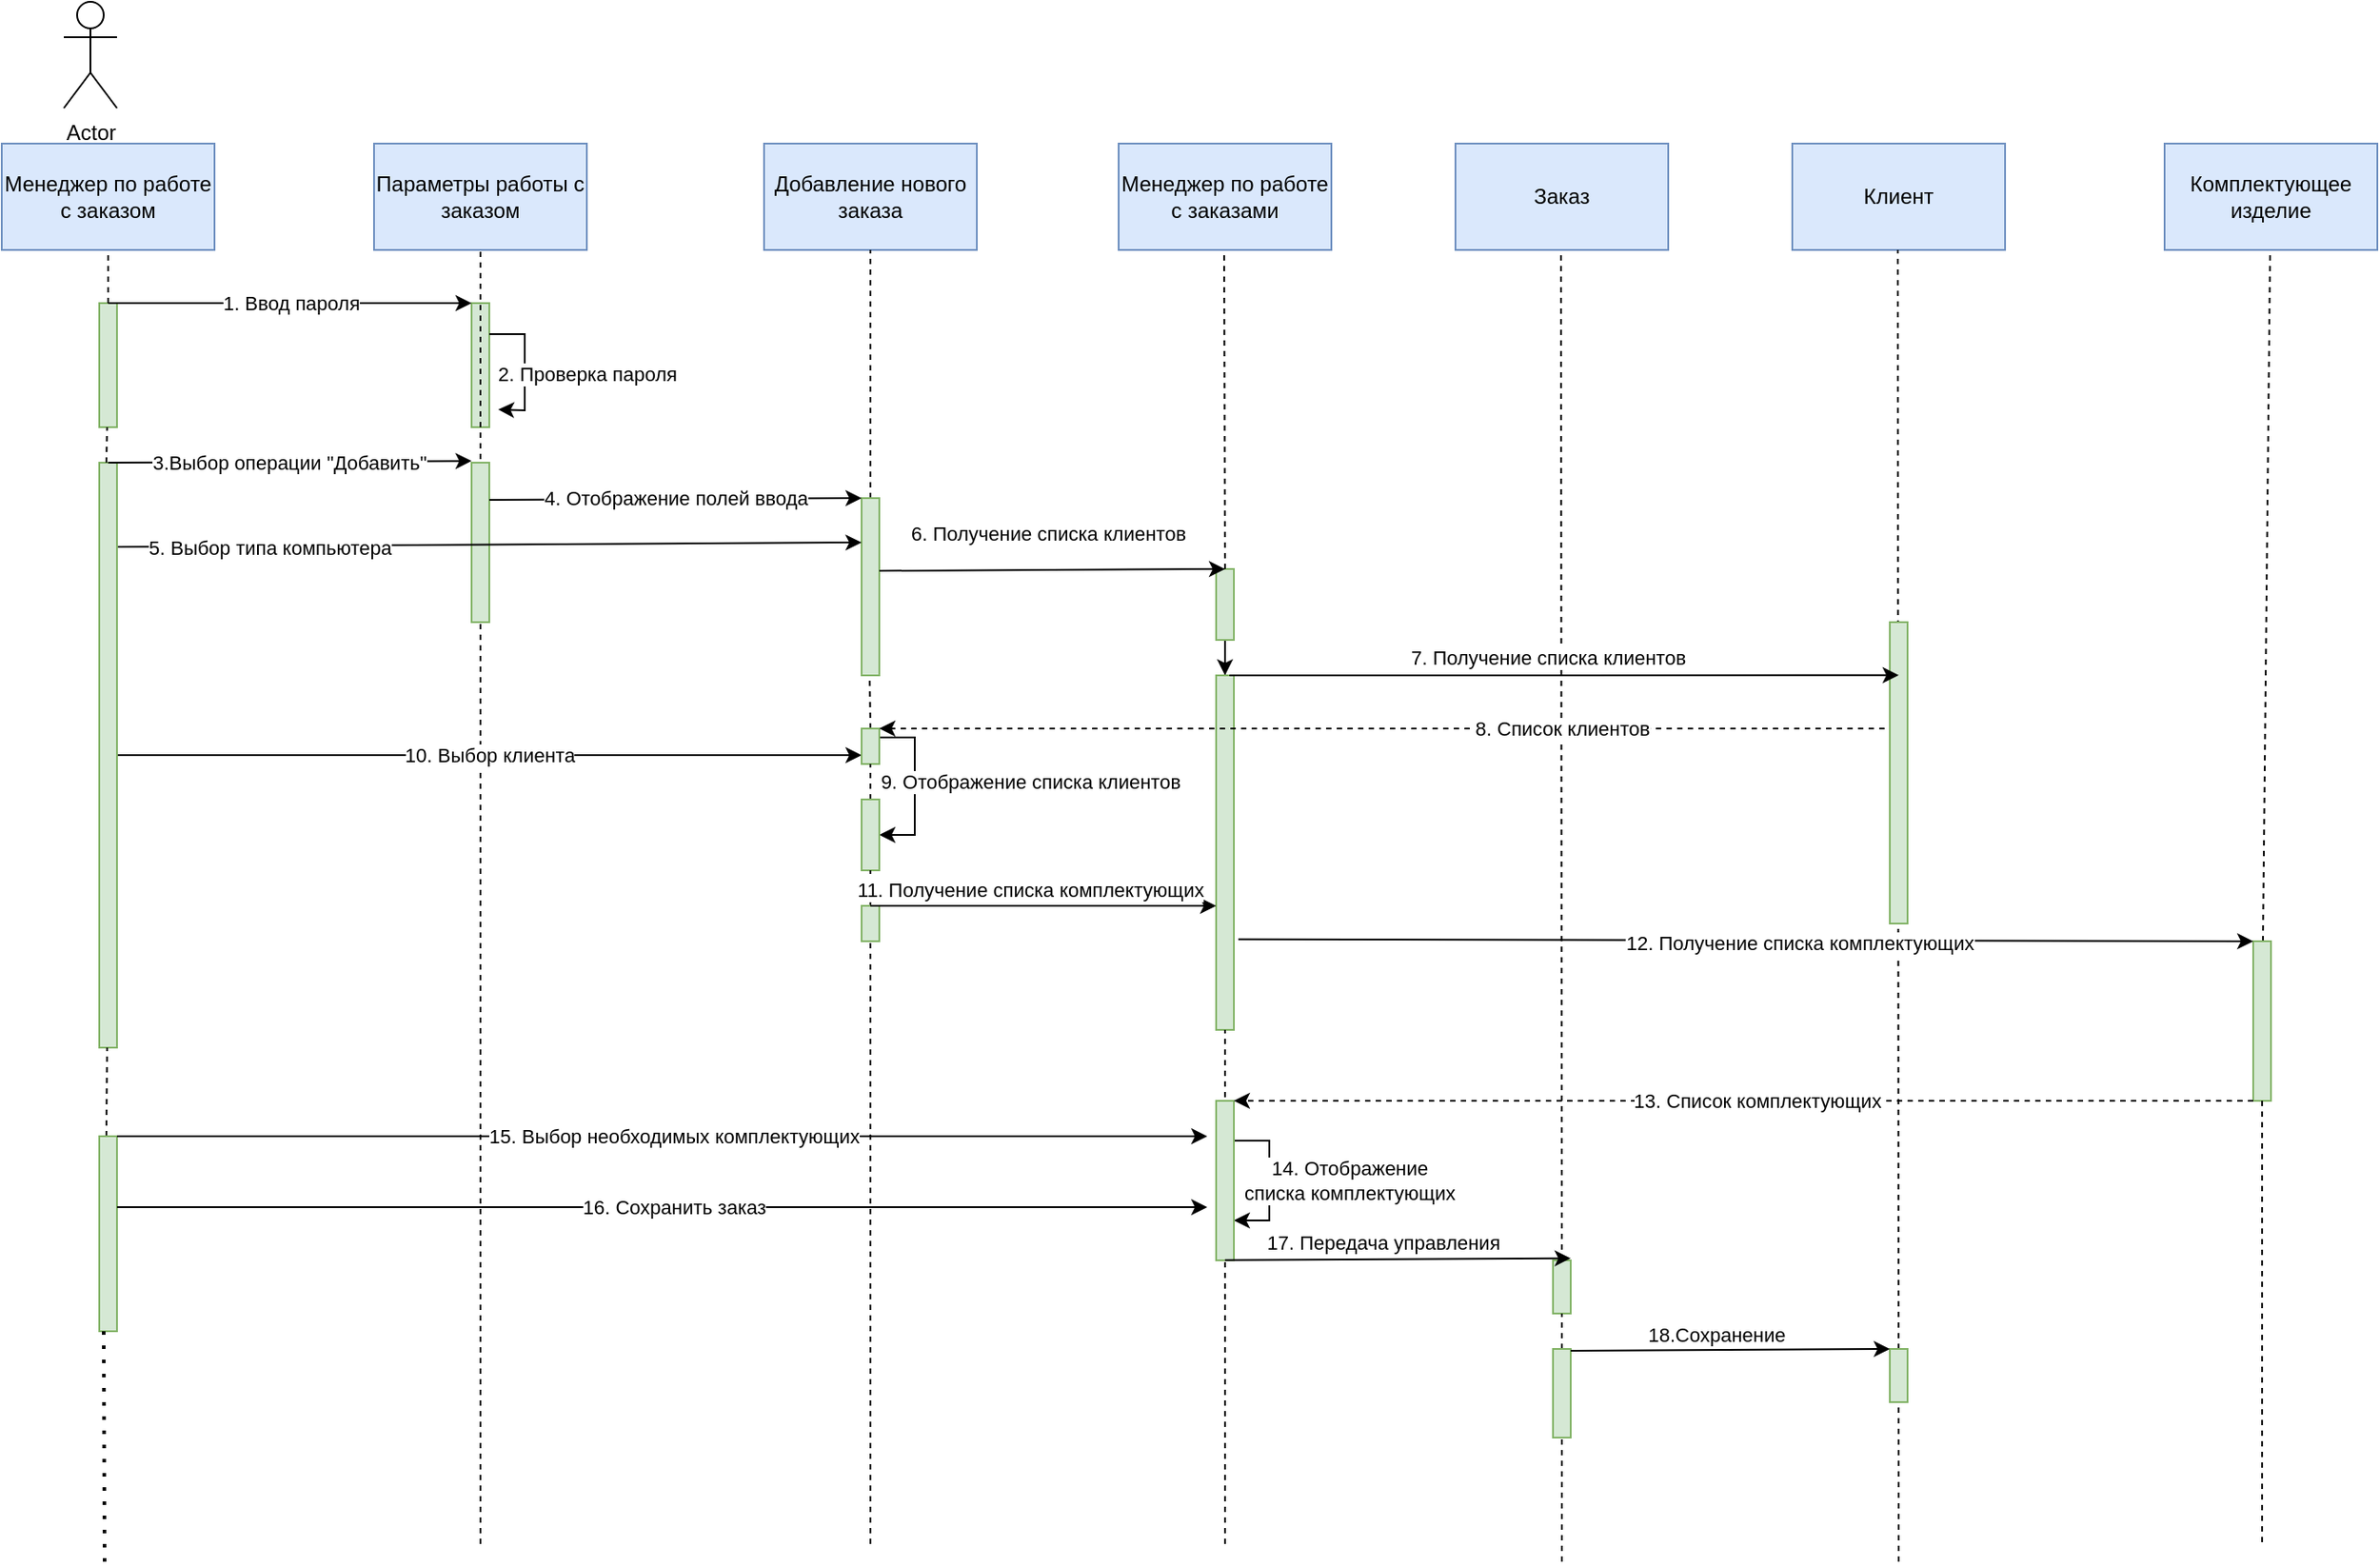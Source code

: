 <mxfile version="20.4.1" type="device"><diagram id="Li90g-GtQIe8wR0nPTXw" name="Страница 1"><mxGraphModel dx="2608" dy="1009" grid="1" gridSize="10" guides="1" tooltips="1" connect="1" arrows="1" fold="1" page="1" pageScale="1" pageWidth="827" pageHeight="1169" math="0" shadow="0"><root><mxCell id="0"/><mxCell id="1" parent="0"/><mxCell id="fNZjHLARIM-gtVuu0u2w-117" value="Менеджер по работе с заказом" style="rounded=0;whiteSpace=wrap;html=1;fillColor=#dae8fc;strokeColor=#6c8ebf;" parent="1" vertex="1"><mxGeometry x="-90" y="300" width="120" height="60" as="geometry"/></mxCell><mxCell id="fNZjHLARIM-gtVuu0u2w-118" value="Параметры работы с заказом" style="rounded=0;whiteSpace=wrap;html=1;fillColor=#dae8fc;strokeColor=#6c8ebf;" parent="1" vertex="1"><mxGeometry x="120" y="300" width="120" height="60" as="geometry"/></mxCell><mxCell id="fNZjHLARIM-gtVuu0u2w-119" value="Добавление нового заказа" style="rounded=0;whiteSpace=wrap;html=1;fillColor=#dae8fc;strokeColor=#6c8ebf;" parent="1" vertex="1"><mxGeometry x="340" y="300" width="120" height="60" as="geometry"/></mxCell><mxCell id="fNZjHLARIM-gtVuu0u2w-120" value="" style="rounded=0;whiteSpace=wrap;html=1;fillColor=#d5e8d4;strokeColor=#82b366;" parent="1" vertex="1"><mxGeometry x="-35" y="390" width="10" height="70" as="geometry"/></mxCell><mxCell id="fNZjHLARIM-gtVuu0u2w-121" value="" style="rounded=0;whiteSpace=wrap;html=1;fillColor=#d5e8d4;strokeColor=#82b366;" parent="1" vertex="1"><mxGeometry x="175" y="390" width="10" height="70" as="geometry"/></mxCell><mxCell id="fNZjHLARIM-gtVuu0u2w-122" value="2. Проверка пароля" style="edgeStyle=orthogonalEdgeStyle;rounded=0;orthogonalLoop=1;jettySize=auto;html=1;exitX=1;exitY=0.25;exitDx=0;exitDy=0;" parent="1" source="fNZjHLARIM-gtVuu0u2w-121" edge="1"><mxGeometry x="0.096" y="35" relative="1" as="geometry"><mxPoint x="190" y="450" as="targetPoint"/><mxPoint as="offset"/></mxGeometry></mxCell><mxCell id="fNZjHLARIM-gtVuu0u2w-123" value="1. Ввод пароля" style="endArrow=classic;html=1;rounded=0;entryX=0;entryY=0;entryDx=0;entryDy=0;exitX=0.5;exitY=0;exitDx=0;exitDy=0;" parent="1" source="fNZjHLARIM-gtVuu0u2w-120" target="fNZjHLARIM-gtVuu0u2w-121" edge="1"><mxGeometry width="50" height="50" relative="1" as="geometry"><mxPoint x="60" y="440" as="sourcePoint"/><mxPoint x="110" y="390" as="targetPoint"/></mxGeometry></mxCell><mxCell id="fNZjHLARIM-gtVuu0u2w-124" value="" style="endArrow=none;dashed=1;html=1;rounded=0;entryX=0.5;entryY=1;entryDx=0;entryDy=0;exitX=0.5;exitY=0;exitDx=0;exitDy=0;" parent="1" source="fNZjHLARIM-gtVuu0u2w-120" target="fNZjHLARIM-gtVuu0u2w-117" edge="1"><mxGeometry width="50" height="50" relative="1" as="geometry"><mxPoint x="60" y="440" as="sourcePoint"/><mxPoint x="110" y="390" as="targetPoint"/></mxGeometry></mxCell><mxCell id="fNZjHLARIM-gtVuu0u2w-125" value="" style="endArrow=none;dashed=1;html=1;rounded=0;" parent="1" edge="1"><mxGeometry width="50" height="50" relative="1" as="geometry"><mxPoint x="180" y="1090" as="sourcePoint"/><mxPoint x="180" y="360" as="targetPoint"/></mxGeometry></mxCell><mxCell id="fNZjHLARIM-gtVuu0u2w-126" style="edgeStyle=orthogonalEdgeStyle;rounded=0;orthogonalLoop=1;jettySize=auto;html=1;exitX=1;exitY=0.5;exitDx=0;exitDy=0;entryX=0;entryY=0.75;entryDx=0;entryDy=0;" parent="1" source="fNZjHLARIM-gtVuu0u2w-128" target="fNZjHLARIM-gtVuu0u2w-155" edge="1"><mxGeometry relative="1" as="geometry"><Array as="points"><mxPoint x="190" y="645"/><mxPoint x="190" y="645"/></Array></mxGeometry></mxCell><mxCell id="fNZjHLARIM-gtVuu0u2w-127" value="10. Выбор клиента" style="edgeLabel;html=1;align=center;verticalAlign=middle;resizable=0;points=[];" parent="fNZjHLARIM-gtVuu0u2w-126" vertex="1" connectable="0"><mxGeometry x="0.062" y="-2" relative="1" as="geometry"><mxPoint x="-13" y="-2" as="offset"/></mxGeometry></mxCell><mxCell id="fNZjHLARIM-gtVuu0u2w-128" value="" style="rounded=0;whiteSpace=wrap;html=1;fillColor=#d5e8d4;strokeColor=#82b366;" parent="1" vertex="1"><mxGeometry x="-35" y="480" width="10" height="330" as="geometry"/></mxCell><mxCell id="fNZjHLARIM-gtVuu0u2w-129" value="" style="rounded=0;whiteSpace=wrap;html=1;fillColor=#d5e8d4;strokeColor=#82b366;" parent="1" vertex="1"><mxGeometry x="175" y="480" width="10" height="90" as="geometry"/></mxCell><mxCell id="fNZjHLARIM-gtVuu0u2w-130" value="3.Выбор операции &quot;Добавить&quot;" style="endArrow=classic;html=1;rounded=0;entryX=0;entryY=0;entryDx=0;entryDy=0;" parent="1" edge="1"><mxGeometry width="50" height="50" relative="1" as="geometry"><mxPoint x="-30" y="480" as="sourcePoint"/><mxPoint x="175" y="479.05" as="targetPoint"/></mxGeometry></mxCell><mxCell id="fNZjHLARIM-gtVuu0u2w-131" value="" style="endArrow=none;dashed=1;html=1;rounded=0;entryX=0.5;entryY=1;entryDx=0;entryDy=0;exitX=0.5;exitY=0;exitDx=0;exitDy=0;" parent="1" source="fNZjHLARIM-gtVuu0u2w-132" target="fNZjHLARIM-gtVuu0u2w-119" edge="1"><mxGeometry width="50" height="50" relative="1" as="geometry"><mxPoint x="400" y="430" as="sourcePoint"/><mxPoint x="-20" y="370" as="targetPoint"/></mxGeometry></mxCell><mxCell id="fNZjHLARIM-gtVuu0u2w-132" value="" style="rounded=0;whiteSpace=wrap;html=1;fillColor=#d5e8d4;strokeColor=#82b366;" parent="1" vertex="1"><mxGeometry x="395" y="500" width="10" height="100" as="geometry"/></mxCell><mxCell id="fNZjHLARIM-gtVuu0u2w-133" value="4. Отображение полей ввода" style="endArrow=classic;html=1;rounded=0;entryX=0;entryY=0;entryDx=0;entryDy=0;" parent="1" target="fNZjHLARIM-gtVuu0u2w-132" edge="1"><mxGeometry width="50" height="50" relative="1" as="geometry"><mxPoint x="185" y="500.95" as="sourcePoint"/><mxPoint x="390" y="500" as="targetPoint"/></mxGeometry></mxCell><mxCell id="fNZjHLARIM-gtVuu0u2w-134" value="Менеджер по работе с заказами" style="rounded=0;whiteSpace=wrap;html=1;fillColor=#dae8fc;strokeColor=#6c8ebf;" parent="1" vertex="1"><mxGeometry x="540" y="300" width="120" height="60" as="geometry"/></mxCell><mxCell id="fNZjHLARIM-gtVuu0u2w-135" value="" style="edgeStyle=orthogonalEdgeStyle;rounded=0;orthogonalLoop=1;jettySize=auto;html=1;" parent="1" source="fNZjHLARIM-gtVuu0u2w-136" target="fNZjHLARIM-gtVuu0u2w-148" edge="1"><mxGeometry relative="1" as="geometry"/></mxCell><mxCell id="fNZjHLARIM-gtVuu0u2w-136" value="" style="rounded=0;whiteSpace=wrap;html=1;fillColor=#d5e8d4;strokeColor=#82b366;" parent="1" vertex="1"><mxGeometry x="595" y="540" width="10" height="40" as="geometry"/></mxCell><mxCell id="fNZjHLARIM-gtVuu0u2w-137" value="6. Получение списка клиентов" style="endArrow=classic;html=1;rounded=0;" parent="1" edge="1"><mxGeometry x="-0.025" y="21" width="50" height="50" relative="1" as="geometry"><mxPoint x="405" y="541" as="sourcePoint"/><mxPoint x="600" y="540" as="targetPoint"/><mxPoint as="offset"/></mxGeometry></mxCell><mxCell id="fNZjHLARIM-gtVuu0u2w-138" value="" style="endArrow=none;dashed=1;html=1;rounded=0;entryX=0.5;entryY=1;entryDx=0;entryDy=0;exitX=0.5;exitY=0;exitDx=0;exitDy=0;" parent="1" source="fNZjHLARIM-gtVuu0u2w-136" edge="1"><mxGeometry width="50" height="50" relative="1" as="geometry"><mxPoint x="599.52" y="500" as="sourcePoint"/><mxPoint x="599.52" y="360" as="targetPoint"/></mxGeometry></mxCell><mxCell id="fNZjHLARIM-gtVuu0u2w-139" value="Заказ" style="rounded=0;whiteSpace=wrap;html=1;fillColor=#dae8fc;strokeColor=#6c8ebf;" parent="1" vertex="1"><mxGeometry x="730" y="300" width="120" height="60" as="geometry"/></mxCell><mxCell id="fNZjHLARIM-gtVuu0u2w-140" value="Клиент" style="rounded=0;whiteSpace=wrap;html=1;fillColor=#dae8fc;strokeColor=#6c8ebf;" parent="1" vertex="1"><mxGeometry x="920" y="300" width="120" height="60" as="geometry"/></mxCell><mxCell id="fNZjHLARIM-gtVuu0u2w-141" value="Комплектующее изделие" style="rounded=0;whiteSpace=wrap;html=1;fillColor=#dae8fc;strokeColor=#6c8ebf;" parent="1" vertex="1"><mxGeometry x="1130" y="300" width="120" height="60" as="geometry"/></mxCell><mxCell id="fNZjHLARIM-gtVuu0u2w-142" value="" style="endArrow=none;dashed=1;html=1;rounded=0;entryX=0.5;entryY=1;entryDx=0;entryDy=0;startArrow=none;" parent="1" source="fNZjHLARIM-gtVuu0u2w-175" edge="1"><mxGeometry width="50" height="50" relative="1" as="geometry"><mxPoint x="790" y="980" as="sourcePoint"/><mxPoint x="789.52" y="360" as="targetPoint"/></mxGeometry></mxCell><mxCell id="fNZjHLARIM-gtVuu0u2w-143" value="" style="endArrow=none;dashed=1;html=1;rounded=0;entryX=0.5;entryY=1;entryDx=0;entryDy=0;" parent="1" edge="1"><mxGeometry width="50" height="50" relative="1" as="geometry"><mxPoint x="980" y="1100" as="sourcePoint"/><mxPoint x="979.52" y="360" as="targetPoint"/></mxGeometry></mxCell><mxCell id="fNZjHLARIM-gtVuu0u2w-144" value="" style="endArrow=none;dashed=1;html=1;rounded=0;entryX=0.5;entryY=1;entryDx=0;entryDy=0;startArrow=none;" parent="1" source="fNZjHLARIM-gtVuu0u2w-163" edge="1"><mxGeometry width="50" height="50" relative="1" as="geometry"><mxPoint x="1190" y="850" as="sourcePoint"/><mxPoint x="1189.52" y="360" as="targetPoint"/></mxGeometry></mxCell><mxCell id="fNZjHLARIM-gtVuu0u2w-145" value="" style="endArrow=classic;html=1;rounded=0;entryX=0;entryY=0.25;entryDx=0;entryDy=0;exitX=1.059;exitY=0.144;exitDx=0;exitDy=0;exitPerimeter=0;" parent="1" source="fNZjHLARIM-gtVuu0u2w-128" target="fNZjHLARIM-gtVuu0u2w-132" edge="1"><mxGeometry width="50" height="50" relative="1" as="geometry"><mxPoint x="-25" y="550" as="sourcePoint"/><mxPoint x="180" y="549.05" as="targetPoint"/></mxGeometry></mxCell><mxCell id="fNZjHLARIM-gtVuu0u2w-146" value="5. Выбор типа компьютера" style="edgeLabel;html=1;align=center;verticalAlign=middle;resizable=0;points=[];" parent="fNZjHLARIM-gtVuu0u2w-145" vertex="1" connectable="0"><mxGeometry x="-0.843" relative="1" as="geometry"><mxPoint x="52" as="offset"/></mxGeometry></mxCell><mxCell id="fNZjHLARIM-gtVuu0u2w-147" value="" style="endArrow=none;dashed=1;html=1;rounded=0;entryX=0.5;entryY=1;entryDx=0;entryDy=0;exitX=0.5;exitY=0;exitDx=0;exitDy=0;startArrow=none;" parent="1" source="fNZjHLARIM-gtVuu0u2w-148" edge="1"><mxGeometry width="50" height="50" relative="1" as="geometry"><mxPoint x="600.03" y="820" as="sourcePoint"/><mxPoint x="599.55" y="610" as="targetPoint"/></mxGeometry></mxCell><mxCell id="fNZjHLARIM-gtVuu0u2w-148" value="" style="rounded=0;whiteSpace=wrap;html=1;fillColor=#d5e8d4;strokeColor=#82b366;" parent="1" vertex="1"><mxGeometry x="595" y="600" width="10" height="200" as="geometry"/></mxCell><mxCell id="fNZjHLARIM-gtVuu0u2w-149" value="" style="endArrow=none;dashed=1;html=1;rounded=0;entryX=0.5;entryY=1;entryDx=0;entryDy=0;" parent="1" target="fNZjHLARIM-gtVuu0u2w-148" edge="1"><mxGeometry width="50" height="50" relative="1" as="geometry"><mxPoint x="600" y="1090" as="sourcePoint"/><mxPoint x="599.55" y="610" as="targetPoint"/></mxGeometry></mxCell><mxCell id="fNZjHLARIM-gtVuu0u2w-150" value="" style="rounded=0;whiteSpace=wrap;html=1;fillColor=#d5e8d4;strokeColor=#82b366;" parent="1" vertex="1"><mxGeometry x="975" y="570" width="10" height="170" as="geometry"/></mxCell><mxCell id="fNZjHLARIM-gtVuu0u2w-151" value="7. Получение списка клиентов" style="endArrow=classic;html=1;rounded=0;exitX=0.75;exitY=0;exitDx=0;exitDy=0;entryX=0.5;entryY=0.176;entryDx=0;entryDy=0;entryPerimeter=0;" parent="1" source="fNZjHLARIM-gtVuu0u2w-148" target="fNZjHLARIM-gtVuu0u2w-150" edge="1"><mxGeometry x="-0.048" y="10" width="50" height="50" relative="1" as="geometry"><mxPoint x="605" y="631.0" as="sourcePoint"/><mxPoint x="970" y="600" as="targetPoint"/><mxPoint as="offset"/></mxGeometry></mxCell><mxCell id="fNZjHLARIM-gtVuu0u2w-152" value="" style="endArrow=none;dashed=1;html=1;rounded=0;entryX=0.5;entryY=1;entryDx=0;entryDy=0;exitX=0.5;exitY=0;exitDx=0;exitDy=0;startArrow=none;" parent="1" source="fNZjHLARIM-gtVuu0u2w-155" edge="1"><mxGeometry width="50" height="50" relative="1" as="geometry"><mxPoint x="399.55" y="740" as="sourcePoint"/><mxPoint x="399.55" y="600" as="targetPoint"/></mxGeometry></mxCell><mxCell id="fNZjHLARIM-gtVuu0u2w-153" style="edgeStyle=orthogonalEdgeStyle;rounded=0;orthogonalLoop=1;jettySize=auto;html=1;exitX=1;exitY=0.25;exitDx=0;exitDy=0;entryX=1;entryY=0.5;entryDx=0;entryDy=0;" parent="1" source="fNZjHLARIM-gtVuu0u2w-155" target="fNZjHLARIM-gtVuu0u2w-157" edge="1"><mxGeometry relative="1" as="geometry"/></mxCell><mxCell id="fNZjHLARIM-gtVuu0u2w-154" value="9. Отображение списка клиентов" style="edgeLabel;html=1;align=center;verticalAlign=middle;resizable=0;points=[];" parent="fNZjHLARIM-gtVuu0u2w-153" vertex="1" connectable="0"><mxGeometry x="0.245" y="-3" relative="1" as="geometry"><mxPoint x="68" y="-14" as="offset"/></mxGeometry></mxCell><mxCell id="fNZjHLARIM-gtVuu0u2w-155" value="" style="rounded=0;whiteSpace=wrap;html=1;fillColor=#d5e8d4;strokeColor=#82b366;" parent="1" vertex="1"><mxGeometry x="395" y="630" width="10" height="20" as="geometry"/></mxCell><mxCell id="fNZjHLARIM-gtVuu0u2w-156" value="" style="endArrow=none;dashed=1;html=1;rounded=0;entryX=0.5;entryY=1;entryDx=0;entryDy=0;startArrow=none;" parent="1" source="fNZjHLARIM-gtVuu0u2w-157" target="fNZjHLARIM-gtVuu0u2w-155" edge="1"><mxGeometry width="50" height="50" relative="1" as="geometry"><mxPoint x="400" y="800" as="sourcePoint"/><mxPoint x="399.55" y="600.0" as="targetPoint"/></mxGeometry></mxCell><mxCell id="fNZjHLARIM-gtVuu0u2w-157" value="" style="rounded=0;whiteSpace=wrap;html=1;fillColor=#d5e8d4;strokeColor=#82b366;" parent="1" vertex="1"><mxGeometry x="395" y="670" width="10" height="40" as="geometry"/></mxCell><mxCell id="fNZjHLARIM-gtVuu0u2w-158" value="" style="endArrow=none;dashed=1;html=1;rounded=0;entryX=0.5;entryY=1;entryDx=0;entryDy=0;startArrow=none;" parent="1" source="fNZjHLARIM-gtVuu0u2w-159" target="fNZjHLARIM-gtVuu0u2w-157" edge="1"><mxGeometry width="50" height="50" relative="1" as="geometry"><mxPoint x="400" y="800" as="sourcePoint"/><mxPoint x="400" y="670.0" as="targetPoint"/></mxGeometry></mxCell><mxCell id="fNZjHLARIM-gtVuu0u2w-159" value="" style="rounded=0;whiteSpace=wrap;html=1;fillColor=#d5e8d4;strokeColor=#82b366;" parent="1" vertex="1"><mxGeometry x="395" y="730" width="10" height="20" as="geometry"/></mxCell><mxCell id="fNZjHLARIM-gtVuu0u2w-160" value="" style="endArrow=none;dashed=1;html=1;rounded=0;entryX=0.5;entryY=1;entryDx=0;entryDy=0;" parent="1" target="fNZjHLARIM-gtVuu0u2w-159" edge="1"><mxGeometry width="50" height="50" relative="1" as="geometry"><mxPoint x="400" y="1090" as="sourcePoint"/><mxPoint x="400" y="730" as="targetPoint"/></mxGeometry></mxCell><mxCell id="fNZjHLARIM-gtVuu0u2w-161" value="11. Получение списка комплектующих" style="endArrow=classic;html=1;rounded=0;" parent="1" edge="1"><mxGeometry x="-0.076" y="9" width="50" height="50" relative="1" as="geometry"><mxPoint x="400" y="730" as="sourcePoint"/><mxPoint x="595" y="730" as="targetPoint"/><mxPoint as="offset"/></mxGeometry></mxCell><mxCell id="fNZjHLARIM-gtVuu0u2w-162" value="8. Список клиентов" style="endArrow=classic;html=1;rounded=0;exitX=-0.294;exitY=0.353;exitDx=0;exitDy=0;entryX=1;entryY=0;entryDx=0;entryDy=0;exitPerimeter=0;dashed=1;" parent="1" source="fNZjHLARIM-gtVuu0u2w-150" target="fNZjHLARIM-gtVuu0u2w-155" edge="1"><mxGeometry x="-0.358" width="50" height="50" relative="1" as="geometry"><mxPoint x="985" y="644.41" as="sourcePoint"/><mxPoint x="607.5" y="644.49" as="targetPoint"/><mxPoint as="offset"/></mxGeometry></mxCell><mxCell id="fNZjHLARIM-gtVuu0u2w-163" value="" style="rounded=0;whiteSpace=wrap;html=1;fillColor=#d5e8d4;strokeColor=#82b366;" parent="1" vertex="1"><mxGeometry x="1180" y="750" width="10" height="90" as="geometry"/></mxCell><mxCell id="fNZjHLARIM-gtVuu0u2w-164" value="12. Получение списка комплектующих" style="endArrow=classic;html=1;rounded=0;exitX=0.75;exitY=0;exitDx=0;exitDy=0;entryX=0;entryY=0;entryDx=0;entryDy=0;" parent="1" target="fNZjHLARIM-gtVuu0u2w-163" edge="1"><mxGeometry x="0.107" y="-1" width="50" height="50" relative="1" as="geometry"><mxPoint x="607.5" y="748.9" as="sourcePoint"/><mxPoint x="1190" y="749" as="targetPoint"/><mxPoint as="offset"/></mxGeometry></mxCell><mxCell id="fNZjHLARIM-gtVuu0u2w-165" value="14. Отображение &lt;br&gt;списка комплектующих" style="edgeStyle=orthogonalEdgeStyle;rounded=0;orthogonalLoop=1;jettySize=auto;html=1;exitX=1;exitY=0.25;exitDx=0;exitDy=0;entryX=1;entryY=0.75;entryDx=0;entryDy=0;" parent="1" source="fNZjHLARIM-gtVuu0u2w-166" target="fNZjHLARIM-gtVuu0u2w-166" edge="1"><mxGeometry y="45" relative="1" as="geometry"><mxPoint x="630" y="900" as="targetPoint"/><mxPoint as="offset"/></mxGeometry></mxCell><mxCell id="fNZjHLARIM-gtVuu0u2w-166" value="" style="rounded=0;whiteSpace=wrap;html=1;fillColor=#d5e8d4;strokeColor=#82b366;" parent="1" vertex="1"><mxGeometry x="595" y="840" width="10" height="90" as="geometry"/></mxCell><mxCell id="fNZjHLARIM-gtVuu0u2w-167" value="13. Список комплектующих" style="endArrow=classic;html=1;rounded=0;exitX=0;exitY=1;exitDx=0;exitDy=0;entryX=0;entryY=1;entryDx=0;entryDy=0;dashed=1;" parent="1" source="fNZjHLARIM-gtVuu0u2w-163" edge="1"><mxGeometry x="-0.026" width="50" height="50" relative="1" as="geometry"><mxPoint x="1177.5" y="841.1" as="sourcePoint"/><mxPoint x="605" y="840.0" as="targetPoint"/><mxPoint as="offset"/></mxGeometry></mxCell><mxCell id="fNZjHLARIM-gtVuu0u2w-168" value="" style="endArrow=none;dashed=1;html=1;rounded=0;entryX=0.5;entryY=1;entryDx=0;entryDy=0;" parent="1" edge="1"><mxGeometry width="50" height="50" relative="1" as="geometry"><mxPoint x="-31" y="480" as="sourcePoint"/><mxPoint x="-30.59" y="460" as="targetPoint"/></mxGeometry></mxCell><mxCell id="fNZjHLARIM-gtVuu0u2w-169" value="" style="endArrow=none;dashed=1;html=1;rounded=0;entryX=0.5;entryY=1;entryDx=0;entryDy=0;" parent="1" edge="1"><mxGeometry width="50" height="50" relative="1" as="geometry"><mxPoint x="-31" y="860" as="sourcePoint"/><mxPoint x="-30.59" y="810" as="targetPoint"/></mxGeometry></mxCell><mxCell id="fNZjHLARIM-gtVuu0u2w-170" value="" style="rounded=0;whiteSpace=wrap;html=1;fillColor=#d5e8d4;strokeColor=#82b366;" parent="1" vertex="1"><mxGeometry x="-35" y="860" width="10" height="110" as="geometry"/></mxCell><mxCell id="fNZjHLARIM-gtVuu0u2w-171" style="edgeStyle=orthogonalEdgeStyle;rounded=0;orthogonalLoop=1;jettySize=auto;html=1;exitX=1;exitY=0.5;exitDx=0;exitDy=0;" parent="1" edge="1"><mxGeometry relative="1" as="geometry"><mxPoint x="-25" y="860.0" as="sourcePoint"/><mxPoint x="590" y="860" as="targetPoint"/><Array as="points"><mxPoint x="190" y="860"/><mxPoint x="190" y="860"/></Array></mxGeometry></mxCell><mxCell id="fNZjHLARIM-gtVuu0u2w-172" value="15. Выбор необходимых комплектующих" style="edgeLabel;html=1;align=center;verticalAlign=middle;resizable=0;points=[];" parent="fNZjHLARIM-gtVuu0u2w-171" vertex="1" connectable="0"><mxGeometry x="0.062" y="-2" relative="1" as="geometry"><mxPoint x="-13" y="-2" as="offset"/></mxGeometry></mxCell><mxCell id="fNZjHLARIM-gtVuu0u2w-173" style="edgeStyle=orthogonalEdgeStyle;rounded=0;orthogonalLoop=1;jettySize=auto;html=1;exitX=1;exitY=0.5;exitDx=0;exitDy=0;" parent="1" edge="1"><mxGeometry relative="1" as="geometry"><mxPoint x="-25" y="900.0" as="sourcePoint"/><mxPoint x="590" y="900.0" as="targetPoint"/><Array as="points"><mxPoint x="190" y="900"/><mxPoint x="190" y="900"/></Array></mxGeometry></mxCell><mxCell id="fNZjHLARIM-gtVuu0u2w-174" value="16. Сохранить заказ" style="edgeLabel;html=1;align=center;verticalAlign=middle;resizable=0;points=[];" parent="fNZjHLARIM-gtVuu0u2w-173" vertex="1" connectable="0"><mxGeometry x="0.062" y="-2" relative="1" as="geometry"><mxPoint x="-13" y="-2" as="offset"/></mxGeometry></mxCell><mxCell id="fNZjHLARIM-gtVuu0u2w-175" value="" style="rounded=0;whiteSpace=wrap;html=1;fillColor=#d5e8d4;strokeColor=#82b366;" parent="1" vertex="1"><mxGeometry x="785" y="930" width="10" height="30" as="geometry"/></mxCell><mxCell id="fNZjHLARIM-gtVuu0u2w-176" value="" style="endArrow=none;dashed=1;html=1;rounded=0;entryX=0.5;entryY=1;entryDx=0;entryDy=0;" parent="1" target="fNZjHLARIM-gtVuu0u2w-175" edge="1"><mxGeometry width="50" height="50" relative="1" as="geometry"><mxPoint x="790" y="1100" as="sourcePoint"/><mxPoint x="789.52" y="360" as="targetPoint"/></mxGeometry></mxCell><mxCell id="fNZjHLARIM-gtVuu0u2w-177" value="17. Передача управления" style="endArrow=classic;html=1;rounded=0;" parent="1" edge="1"><mxGeometry x="-0.076" y="9" width="50" height="50" relative="1" as="geometry"><mxPoint x="600" y="929.82" as="sourcePoint"/><mxPoint x="795" y="928.82" as="targetPoint"/><mxPoint x="-1" as="offset"/></mxGeometry></mxCell><mxCell id="fNZjHLARIM-gtVuu0u2w-178" value="" style="rounded=0;whiteSpace=wrap;html=1;fillColor=#d5e8d4;strokeColor=#82b366;" parent="1" vertex="1"><mxGeometry x="785" y="980" width="10" height="50" as="geometry"/></mxCell><mxCell id="fNZjHLARIM-gtVuu0u2w-179" value="" style="rounded=0;whiteSpace=wrap;html=1;fillColor=#d5e8d4;strokeColor=#82b366;" parent="1" vertex="1"><mxGeometry x="975" y="980" width="10" height="30" as="geometry"/></mxCell><mxCell id="fNZjHLARIM-gtVuu0u2w-180" value="18.Сохранение" style="endArrow=classic;html=1;rounded=0;entryX=0;entryY=0;entryDx=0;entryDy=0;" parent="1" target="fNZjHLARIM-gtVuu0u2w-179" edge="1"><mxGeometry x="-0.076" y="9" width="50" height="50" relative="1" as="geometry"><mxPoint x="795" y="981.0" as="sourcePoint"/><mxPoint x="860" y="980" as="targetPoint"/><mxPoint x="-1" as="offset"/></mxGeometry></mxCell><mxCell id="fNZjHLARIM-gtVuu0u2w-181" value="Actor" style="shape=umlActor;verticalLabelPosition=bottom;verticalAlign=top;html=1;outlineConnect=0;" parent="1" vertex="1"><mxGeometry x="-55" y="220" width="30" height="60" as="geometry"/></mxCell><mxCell id="jQx8Lwj5uIc4OhvtgoXa-2" value="" style="endArrow=none;dashed=1;html=1;dashPattern=1 3;strokeWidth=2;rounded=0;entryX=0.25;entryY=1;entryDx=0;entryDy=0;" edge="1" parent="1" target="fNZjHLARIM-gtVuu0u2w-170"><mxGeometry width="50" height="50" relative="1" as="geometry"><mxPoint x="-32" y="1100" as="sourcePoint"/><mxPoint x="-30" y="1060" as="targetPoint"/></mxGeometry></mxCell><mxCell id="jQx8Lwj5uIc4OhvtgoXa-4" value="" style="endArrow=none;dashed=1;html=1;rounded=0;exitX=0.5;exitY=1;exitDx=0;exitDy=0;" edge="1" parent="1" source="fNZjHLARIM-gtVuu0u2w-163"><mxGeometry width="50" height="50" relative="1" as="geometry"><mxPoint x="430" y="830" as="sourcePoint"/><mxPoint x="1185" y="1090" as="targetPoint"/></mxGeometry></mxCell></root></mxGraphModel></diagram></mxfile>